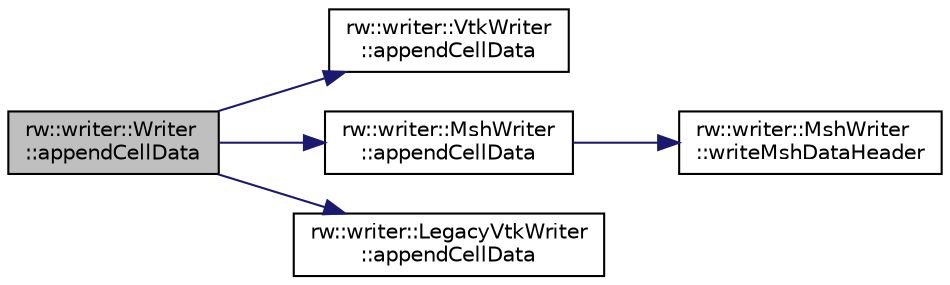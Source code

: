 digraph "rw::writer::Writer::appendCellData"
{
  edge [fontname="Helvetica",fontsize="10",labelfontname="Helvetica",labelfontsize="10"];
  node [fontname="Helvetica",fontsize="10",shape=record];
  rankdir="LR";
  Node15 [label="rw::writer::Writer\l::appendCellData",height=0.2,width=0.4,color="black", fillcolor="grey75", style="filled", fontcolor="black"];
  Node15 -> Node16 [color="midnightblue",fontsize="10",style="solid",fontname="Helvetica"];
  Node16 [label="rw::writer::VtkWriter\l::appendCellData",height=0.2,width=0.4,color="black", fillcolor="white", style="filled",URL="$classrw_1_1writer_1_1VtkWriter.html#a95e46415d564f38fe975a0b714ab7848",tooltip="Writes the float data associated to cells to the file. "];
  Node15 -> Node17 [color="midnightblue",fontsize="10",style="solid",fontname="Helvetica"];
  Node17 [label="rw::writer::MshWriter\l::appendCellData",height=0.2,width=0.4,color="black", fillcolor="white", style="filled",URL="$classrw_1_1writer_1_1MshWriter.html#a837672a9c28390f470420e4561a0d535",tooltip="Writes the float data associated to cells to the file. "];
  Node17 -> Node18 [color="midnightblue",fontsize="10",style="solid",fontname="Helvetica"];
  Node18 [label="rw::writer::MshWriter\l::writeMshDataHeader",height=0.2,width=0.4,color="black", fillcolor="white", style="filled",URL="$classrw_1_1writer_1_1MshWriter.html#a2962314c02a4d959b99bed83c39350db",tooltip="utility function "];
  Node15 -> Node19 [color="midnightblue",fontsize="10",style="solid",fontname="Helvetica"];
  Node19 [label="rw::writer::LegacyVtkWriter\l::appendCellData",height=0.2,width=0.4,color="black", fillcolor="white", style="filled",URL="$classrw_1_1writer_1_1LegacyVtkWriter.html#af652803caeed41284732cc17bec08128",tooltip="Writes the float data associated to cells to the file. "];
}
